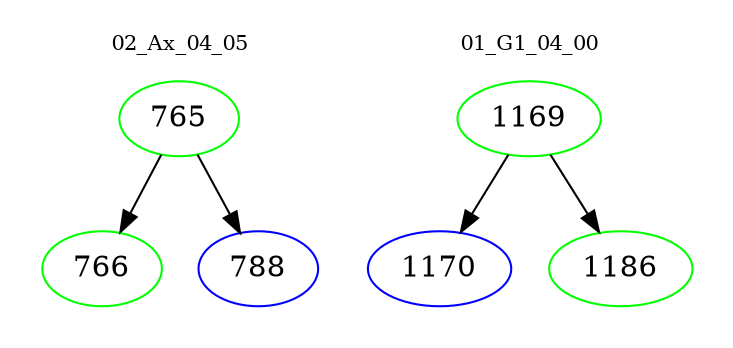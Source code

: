 digraph{
subgraph cluster_0 {
color = white
label = "02_Ax_04_05";
fontsize=10;
T0_765 [label="765", color="green"]
T0_765 -> T0_766 [color="black"]
T0_766 [label="766", color="green"]
T0_765 -> T0_788 [color="black"]
T0_788 [label="788", color="blue"]
}
subgraph cluster_1 {
color = white
label = "01_G1_04_00";
fontsize=10;
T1_1169 [label="1169", color="green"]
T1_1169 -> T1_1170 [color="black"]
T1_1170 [label="1170", color="blue"]
T1_1169 -> T1_1186 [color="black"]
T1_1186 [label="1186", color="green"]
}
}
